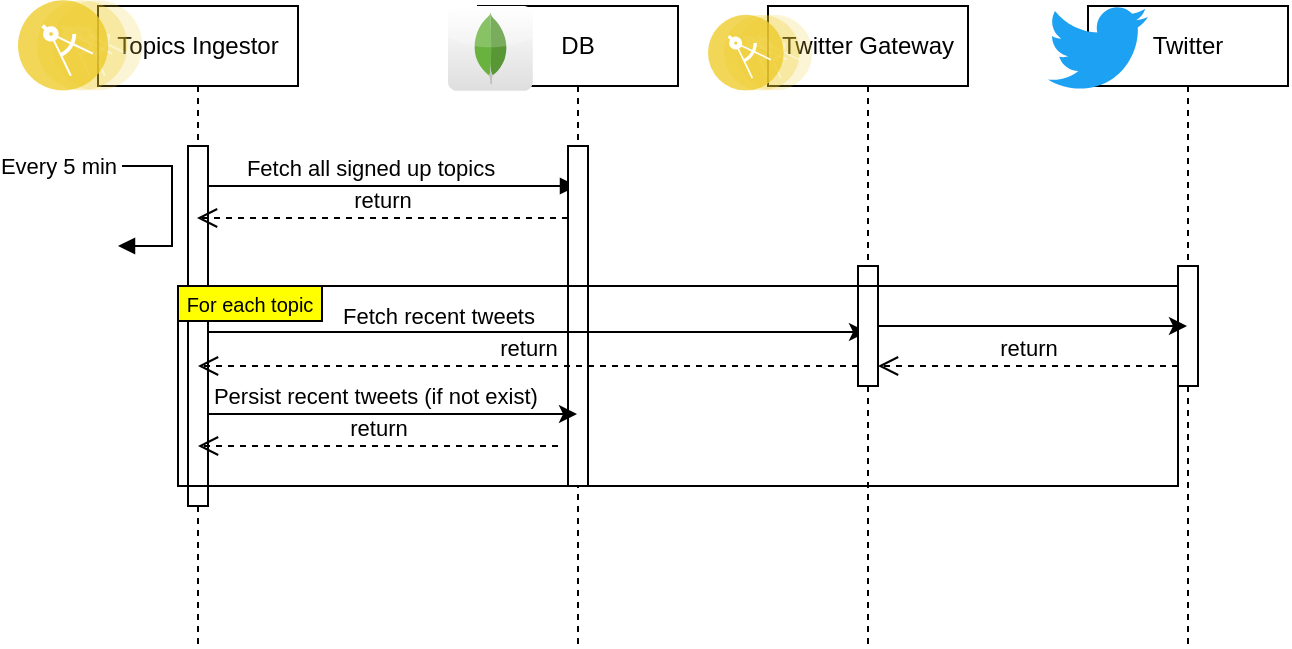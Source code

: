 <mxfile version="23.1.7" type="device">
  <diagram name="Page-1" id="2YBvvXClWsGukQMizWep">
    <mxGraphModel dx="2524" dy="786" grid="1" gridSize="10" guides="1" tooltips="1" connect="1" arrows="1" fold="1" page="1" pageScale="1" pageWidth="850" pageHeight="1100" math="0" shadow="0">
      <root>
        <mxCell id="0" />
        <mxCell id="1" parent="0" />
        <mxCell id="aM9ryv3xv72pqoxQDRHE-1" value="Topics Ingestor" style="shape=umlLifeline;perimeter=lifelinePerimeter;whiteSpace=wrap;html=1;container=0;dropTarget=0;collapsible=0;recursiveResize=0;outlineConnect=0;portConstraint=eastwest;newEdgeStyle={&quot;edgeStyle&quot;:&quot;elbowEdgeStyle&quot;,&quot;elbow&quot;:&quot;vertical&quot;,&quot;curved&quot;:0,&quot;rounded&quot;:0};" parent="1" vertex="1">
          <mxGeometry x="40" y="40" width="100" height="320" as="geometry" />
        </mxCell>
        <mxCell id="aM9ryv3xv72pqoxQDRHE-2" value="" style="html=1;points=[];perimeter=orthogonalPerimeter;outlineConnect=0;targetShapes=umlLifeline;portConstraint=eastwest;newEdgeStyle={&quot;edgeStyle&quot;:&quot;elbowEdgeStyle&quot;,&quot;elbow&quot;:&quot;vertical&quot;,&quot;curved&quot;:0,&quot;rounded&quot;:0};" parent="aM9ryv3xv72pqoxQDRHE-1" vertex="1">
          <mxGeometry x="45" y="70" width="10" height="180" as="geometry" />
        </mxCell>
        <mxCell id="aM9ryv3xv72pqoxQDRHE-7" value="" style="html=1;verticalAlign=bottom;endArrow=block;edgeStyle=elbowEdgeStyle;elbow=vertical;curved=0;rounded=0;" parent="1" target="fSr2NTSRaPwt5kagfi9k-12" edge="1">
          <mxGeometry relative="1" as="geometry">
            <mxPoint x="95" y="130" as="sourcePoint" />
            <Array as="points">
              <mxPoint x="180" y="130" />
            </Array>
            <mxPoint x="265" y="130" as="targetPoint" />
          </mxGeometry>
        </mxCell>
        <mxCell id="fSr2NTSRaPwt5kagfi9k-19" value="Fetch all signed up topics" style="edgeLabel;html=1;align=center;verticalAlign=middle;resizable=0;points=[];" vertex="1" connectable="0" parent="aM9ryv3xv72pqoxQDRHE-7">
          <mxGeometry x="-0.141" y="2" relative="1" as="geometry">
            <mxPoint x="2" y="-7" as="offset" />
          </mxGeometry>
        </mxCell>
        <mxCell id="aM9ryv3xv72pqoxQDRHE-8" value="return" style="html=1;verticalAlign=bottom;endArrow=open;dashed=1;endSize=8;edgeStyle=elbowEdgeStyle;elbow=vertical;curved=0;rounded=0;" parent="1" target="fSr2NTSRaPwt5kagfi9k-82" edge="1">
          <mxGeometry relative="1" as="geometry">
            <mxPoint x="410" y="220" as="targetPoint" />
            <Array as="points">
              <mxPoint x="505" y="220" />
            </Array>
            <mxPoint x="580" y="220" as="sourcePoint" />
          </mxGeometry>
        </mxCell>
        <mxCell id="fSr2NTSRaPwt5kagfi9k-1" value="" style="image;aspect=fixed;perimeter=ellipsePerimeter;html=1;align=center;shadow=0;dashed=0;fontColor=#4277BB;labelBackgroundColor=default;fontSize=12;spacingTop=3;image=img/lib/ibm/applications/microservice.svg;" vertex="1" parent="1">
          <mxGeometry y="37" width="62.2" height="45.4" as="geometry" />
        </mxCell>
        <mxCell id="fSr2NTSRaPwt5kagfi9k-12" value="DB" style="shape=umlLifeline;perimeter=lifelinePerimeter;whiteSpace=wrap;html=1;container=0;dropTarget=0;collapsible=0;recursiveResize=0;outlineConnect=0;portConstraint=eastwest;newEdgeStyle={&quot;edgeStyle&quot;:&quot;elbowEdgeStyle&quot;,&quot;elbow&quot;:&quot;vertical&quot;,&quot;curved&quot;:0,&quot;rounded&quot;:0};" vertex="1" parent="1">
          <mxGeometry x="230" y="40" width="100" height="320" as="geometry" />
        </mxCell>
        <mxCell id="fSr2NTSRaPwt5kagfi9k-13" value="" style="html=1;points=[];perimeter=orthogonalPerimeter;outlineConnect=0;targetShapes=umlLifeline;portConstraint=eastwest;newEdgeStyle={&quot;edgeStyle&quot;:&quot;elbowEdgeStyle&quot;,&quot;elbow&quot;:&quot;vertical&quot;,&quot;curved&quot;:0,&quot;rounded&quot;:0};" vertex="1" parent="fSr2NTSRaPwt5kagfi9k-12">
          <mxGeometry x="45" y="70" width="10" height="170" as="geometry" />
        </mxCell>
        <mxCell id="fSr2NTSRaPwt5kagfi9k-11" value="" style="dashed=0;outlineConnect=0;html=1;align=center;labelPosition=center;verticalLabelPosition=bottom;verticalAlign=top;shape=mxgraph.webicons.mongodb;gradientColor=#DFDEDE" vertex="1" parent="1">
          <mxGeometry x="215" y="40" width="42.4" height="42.4" as="geometry" />
        </mxCell>
        <mxCell id="fSr2NTSRaPwt5kagfi9k-23" value="" style="html=1;verticalAlign=bottom;endArrow=block;edgeStyle=elbowEdgeStyle;elbow=horizontal;curved=0;rounded=0;" edge="1" parent="1">
          <mxGeometry relative="1" as="geometry">
            <mxPoint x="52" y="120" as="sourcePoint" />
            <Array as="points">
              <mxPoint x="77" y="120" />
            </Array>
            <mxPoint x="50" y="160" as="targetPoint" />
          </mxGeometry>
        </mxCell>
        <mxCell id="fSr2NTSRaPwt5kagfi9k-46" value="Every 5 min" style="edgeLabel;html=1;align=center;verticalAlign=middle;resizable=0;points=[];" vertex="1" connectable="0" parent="fSr2NTSRaPwt5kagfi9k-23">
          <mxGeometry x="-0.848" y="3" relative="1" as="geometry">
            <mxPoint x="-39" y="3" as="offset" />
          </mxGeometry>
        </mxCell>
        <mxCell id="fSr2NTSRaPwt5kagfi9k-51" value="return" style="html=1;verticalAlign=bottom;endArrow=open;dashed=1;endSize=8;edgeStyle=elbowEdgeStyle;elbow=vertical;curved=0;rounded=0;" edge="1" parent="1" source="fSr2NTSRaPwt5kagfi9k-13">
          <mxGeometry relative="1" as="geometry">
            <mxPoint x="89.5" y="146" as="targetPoint" />
            <Array as="points" />
            <mxPoint x="270" y="150" as="sourcePoint" />
          </mxGeometry>
        </mxCell>
        <mxCell id="fSr2NTSRaPwt5kagfi9k-55" value="" style="edgeStyle=elbowEdgeStyle;rounded=0;orthogonalLoop=1;jettySize=auto;html=1;elbow=vertical;curved=0;" edge="1" parent="1" target="fSr2NTSRaPwt5kagfi9k-81">
          <mxGeometry relative="1" as="geometry">
            <mxPoint x="95" y="203" as="sourcePoint" />
            <mxPoint x="265" y="203" as="targetPoint" />
          </mxGeometry>
        </mxCell>
        <mxCell id="fSr2NTSRaPwt5kagfi9k-56" value="Fetch recent tweets" style="edgeLabel;html=1;align=center;verticalAlign=middle;resizable=0;points=[];" vertex="1" connectable="0" parent="fSr2NTSRaPwt5kagfi9k-55">
          <mxGeometry x="-0.506" y="3" relative="1" as="geometry">
            <mxPoint x="33" y="-5" as="offset" />
          </mxGeometry>
        </mxCell>
        <mxCell id="fSr2NTSRaPwt5kagfi9k-80" style="edgeStyle=elbowEdgeStyle;rounded=0;orthogonalLoop=1;jettySize=auto;html=1;elbow=vertical;curved=0;" edge="1" parent="1">
          <mxGeometry relative="1" as="geometry">
            <mxPoint x="424.5" y="239" as="sourcePoint" />
            <mxPoint x="424.5" y="239" as="targetPoint" />
          </mxGeometry>
        </mxCell>
        <mxCell id="fSr2NTSRaPwt5kagfi9k-81" value="Twitter Gateway" style="shape=umlLifeline;perimeter=lifelinePerimeter;whiteSpace=wrap;html=1;container=0;dropTarget=0;collapsible=0;recursiveResize=0;outlineConnect=0;portConstraint=eastwest;newEdgeStyle={&quot;edgeStyle&quot;:&quot;elbowEdgeStyle&quot;,&quot;elbow&quot;:&quot;vertical&quot;,&quot;curved&quot;:0,&quot;rounded&quot;:0};" vertex="1" parent="1">
          <mxGeometry x="375" y="40" width="100" height="320" as="geometry" />
        </mxCell>
        <mxCell id="fSr2NTSRaPwt5kagfi9k-82" value="" style="html=1;points=[];perimeter=orthogonalPerimeter;outlineConnect=0;targetShapes=umlLifeline;portConstraint=eastwest;newEdgeStyle={&quot;edgeStyle&quot;:&quot;elbowEdgeStyle&quot;,&quot;elbow&quot;:&quot;vertical&quot;,&quot;curved&quot;:0,&quot;rounded&quot;:0};" vertex="1" parent="fSr2NTSRaPwt5kagfi9k-81">
          <mxGeometry x="45" y="130" width="10" height="60" as="geometry" />
        </mxCell>
        <mxCell id="fSr2NTSRaPwt5kagfi9k-83" value="Twitter" style="shape=umlLifeline;perimeter=lifelinePerimeter;whiteSpace=wrap;html=1;container=0;dropTarget=0;collapsible=0;recursiveResize=0;outlineConnect=0;portConstraint=eastwest;newEdgeStyle={&quot;edgeStyle&quot;:&quot;elbowEdgeStyle&quot;,&quot;elbow&quot;:&quot;vertical&quot;,&quot;curved&quot;:0,&quot;rounded&quot;:0};" vertex="1" parent="1">
          <mxGeometry x="535" y="40" width="100" height="320" as="geometry" />
        </mxCell>
        <mxCell id="fSr2NTSRaPwt5kagfi9k-84" value="" style="html=1;points=[];perimeter=orthogonalPerimeter;outlineConnect=0;targetShapes=umlLifeline;portConstraint=eastwest;newEdgeStyle={&quot;edgeStyle&quot;:&quot;elbowEdgeStyle&quot;,&quot;elbow&quot;:&quot;vertical&quot;,&quot;curved&quot;:0,&quot;rounded&quot;:0};" vertex="1" parent="fSr2NTSRaPwt5kagfi9k-83">
          <mxGeometry x="45" y="130" width="10" height="60" as="geometry" />
        </mxCell>
        <mxCell id="fSr2NTSRaPwt5kagfi9k-85" value="" style="dashed=0;outlineConnect=0;html=1;align=center;labelPosition=center;verticalLabelPosition=bottom;verticalAlign=top;shape=mxgraph.weblogos.twitter;fillColor=#1DA1F2;strokeColor=none" vertex="1" parent="1">
          <mxGeometry x="515" y="39.33" width="50" height="43.75" as="geometry" />
        </mxCell>
        <mxCell id="fSr2NTSRaPwt5kagfi9k-86" value="" style="image;aspect=fixed;perimeter=ellipsePerimeter;html=1;align=center;shadow=0;dashed=0;fontColor=#4277BB;labelBackgroundColor=default;fontSize=12;spacingTop=3;image=img/lib/ibm/applications/microservice.svg;" vertex="1" parent="1">
          <mxGeometry x="345" y="44.3" width="52.2" height="38.1" as="geometry" />
        </mxCell>
        <mxCell id="fSr2NTSRaPwt5kagfi9k-88" style="edgeStyle=elbowEdgeStyle;rounded=0;orthogonalLoop=1;jettySize=auto;html=1;elbow=vertical;curved=0;" edge="1" parent="1" source="fSr2NTSRaPwt5kagfi9k-82" target="fSr2NTSRaPwt5kagfi9k-83">
          <mxGeometry relative="1" as="geometry" />
        </mxCell>
        <mxCell id="fSr2NTSRaPwt5kagfi9k-89" value="return" style="html=1;verticalAlign=bottom;endArrow=open;dashed=1;endSize=8;edgeStyle=elbowEdgeStyle;elbow=vertical;curved=0;rounded=0;" edge="1" parent="1" target="aM9ryv3xv72pqoxQDRHE-1">
          <mxGeometry relative="1" as="geometry">
            <mxPoint x="270" y="220" as="targetPoint" />
            <Array as="points">
              <mxPoint x="345" y="220" />
            </Array>
            <mxPoint x="420" y="220" as="sourcePoint" />
          </mxGeometry>
        </mxCell>
        <mxCell id="fSr2NTSRaPwt5kagfi9k-90" style="edgeStyle=elbowEdgeStyle;rounded=0;orthogonalLoop=1;jettySize=auto;html=1;elbow=vertical;curved=0;" edge="1" parent="1">
          <mxGeometry relative="1" as="geometry">
            <mxPoint x="95" y="244" as="sourcePoint" />
            <mxPoint x="279.5" y="244" as="targetPoint" />
          </mxGeometry>
        </mxCell>
        <mxCell id="fSr2NTSRaPwt5kagfi9k-91" value="Persist recent tweets (if not exist)&amp;nbsp;" style="edgeLabel;html=1;align=center;verticalAlign=middle;resizable=0;points=[];" vertex="1" connectable="0" parent="fSr2NTSRaPwt5kagfi9k-90">
          <mxGeometry x="-0.274" y="1" relative="1" as="geometry">
            <mxPoint x="18" y="-8" as="offset" />
          </mxGeometry>
        </mxCell>
        <mxCell id="fSr2NTSRaPwt5kagfi9k-92" value="return" style="html=1;verticalAlign=bottom;endArrow=open;dashed=1;endSize=8;edgeStyle=elbowEdgeStyle;elbow=vertical;curved=0;rounded=0;" edge="1" parent="1" target="aM9ryv3xv72pqoxQDRHE-1">
          <mxGeometry relative="1" as="geometry">
            <mxPoint x="120" y="260" as="targetPoint" />
            <Array as="points">
              <mxPoint x="195" y="260" />
            </Array>
            <mxPoint x="270" y="260" as="sourcePoint" />
          </mxGeometry>
        </mxCell>
        <mxCell id="fSr2NTSRaPwt5kagfi9k-69" value="" style="rounded=0;whiteSpace=wrap;html=1;fillColor=none;" vertex="1" parent="1">
          <mxGeometry x="80" y="180" width="500" height="100" as="geometry" />
        </mxCell>
        <mxCell id="fSr2NTSRaPwt5kagfi9k-70" value="&lt;font style=&quot;font-size: 10px;&quot;&gt;For each topic&lt;/font&gt;" style="rounded=0;whiteSpace=wrap;html=1;fillColor=#FFFF00;" vertex="1" parent="1">
          <mxGeometry x="80" y="180" width="72" height="17.5" as="geometry" />
        </mxCell>
      </root>
    </mxGraphModel>
  </diagram>
</mxfile>
